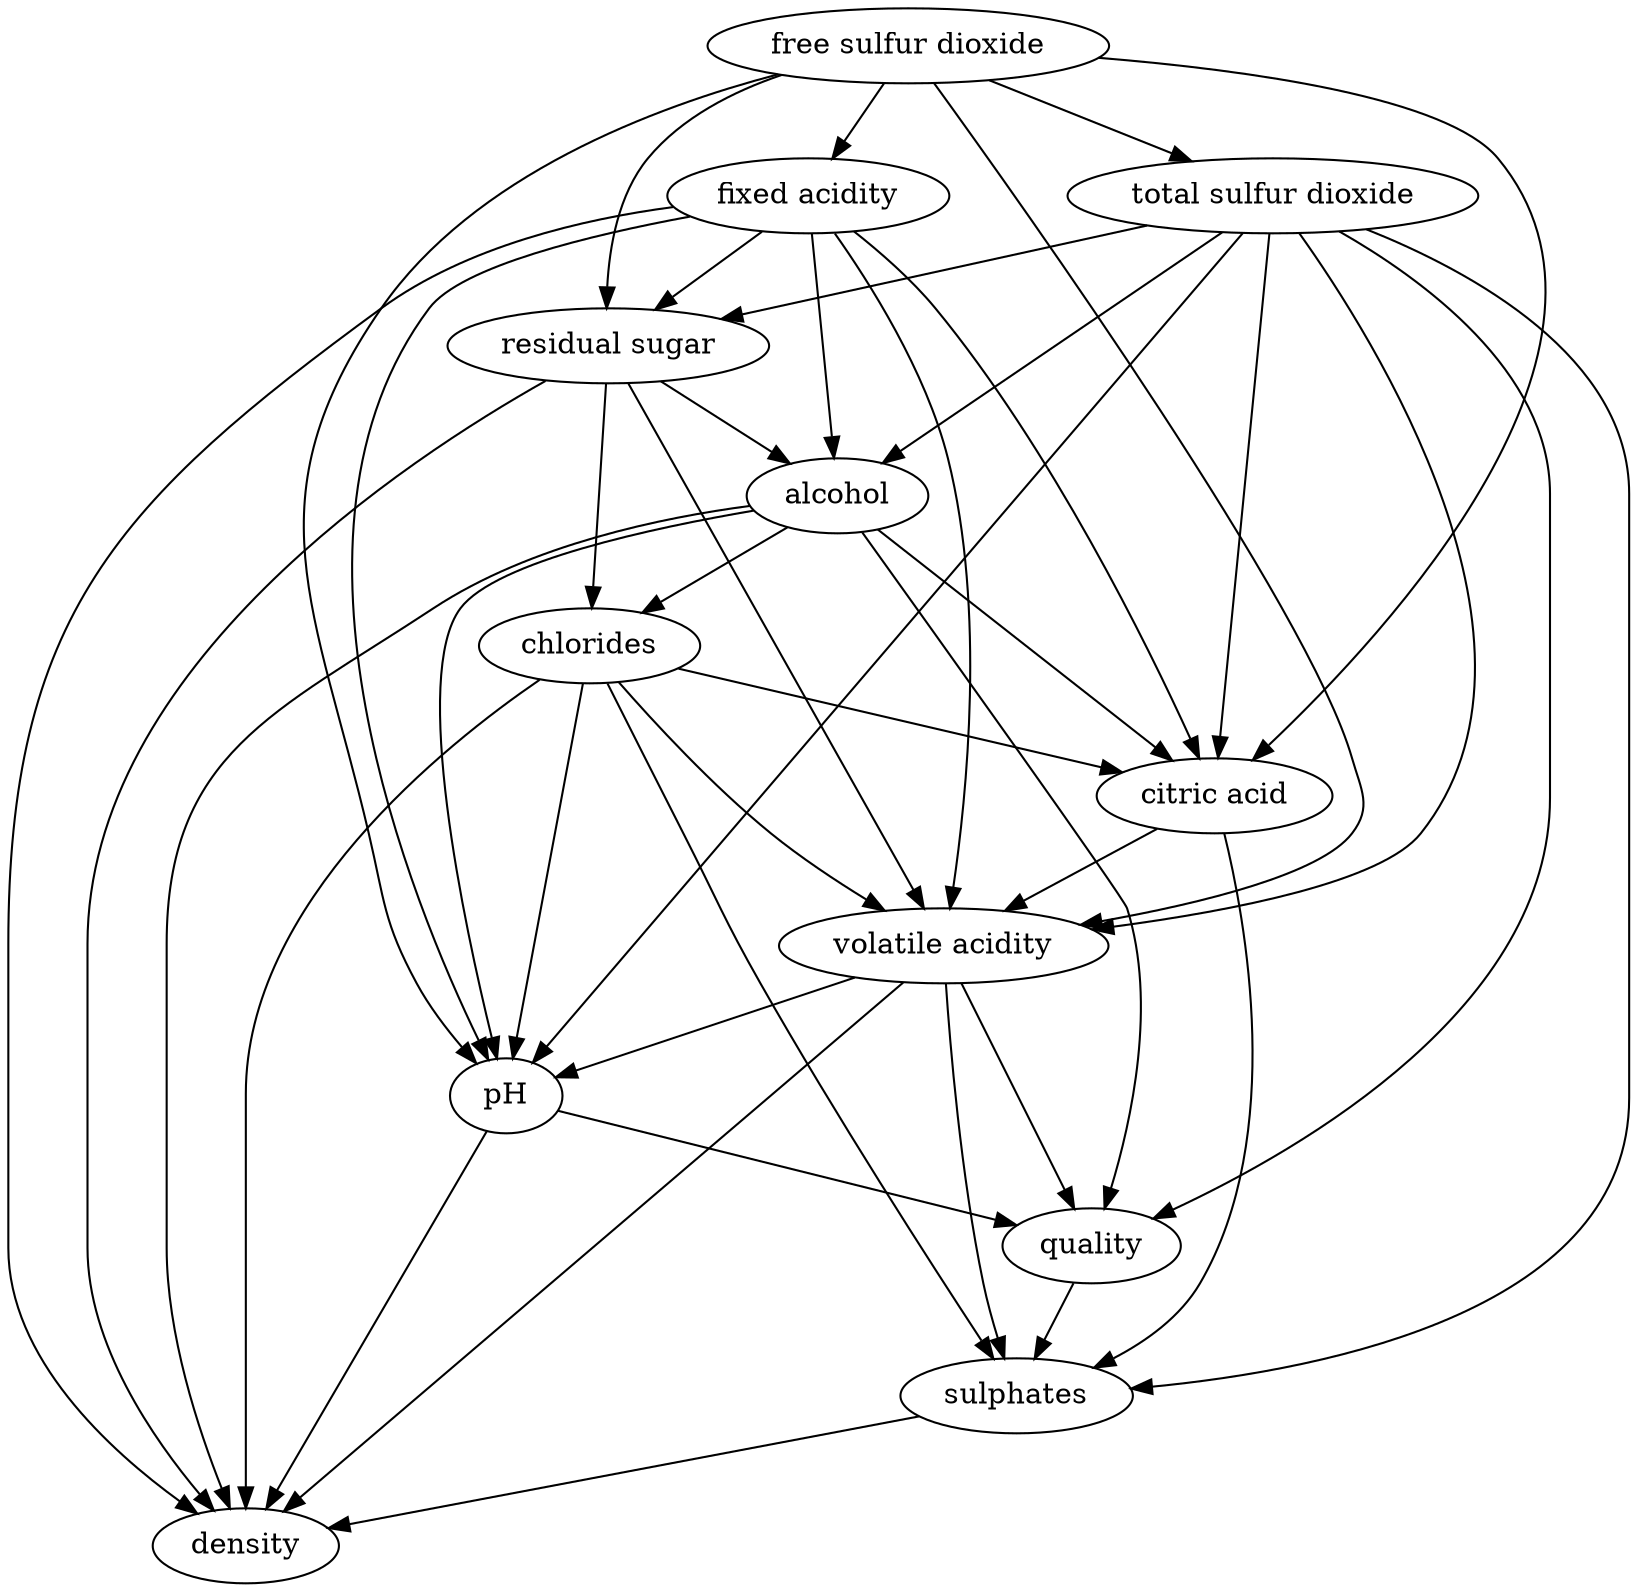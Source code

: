 strict digraph {
	0 [label="fixed acidity"]
	1 [label="volatile acidity"]
	2 [label="citric acid"]
	3 [label="residual sugar"]
	4 [label="chlorides"]
	5 [label="free sulfur dioxide"]
	6 [label="total sulfur dioxide"]
	7 [label="density"]
	8 [label="pH"]
	9 [label="sulphates"]
	10 [label="alcohol"]
	11 [label="quality"]
	0 -> 1
	0 -> 2
	0 -> 3
	0 -> 7
	0 -> 8
	0 -> 10
	1 -> 7
	1 -> 8
	1 -> 9
	1 -> 11
	2 -> 1
	2 -> 9
	3 -> 1
	3 -> 4
	3 -> 7
	3 -> 10
	4 -> 1
	4 -> 2
	4 -> 7
	4 -> 8
	4 -> 9
	5 -> 0
	5 -> 1
	5 -> 2
	5 -> 3
	5 -> 6
	5 -> 8
	6 -> 1
	6 -> 2
	6 -> 3
	6 -> 8
	6 -> 9
	6 -> 10
	6 -> 11
	8 -> 7
	8 -> 11
	9 -> 7
	10 -> 2
	10 -> 4
	10 -> 7
	10 -> 8
	10 -> 11
	11 -> 9
}